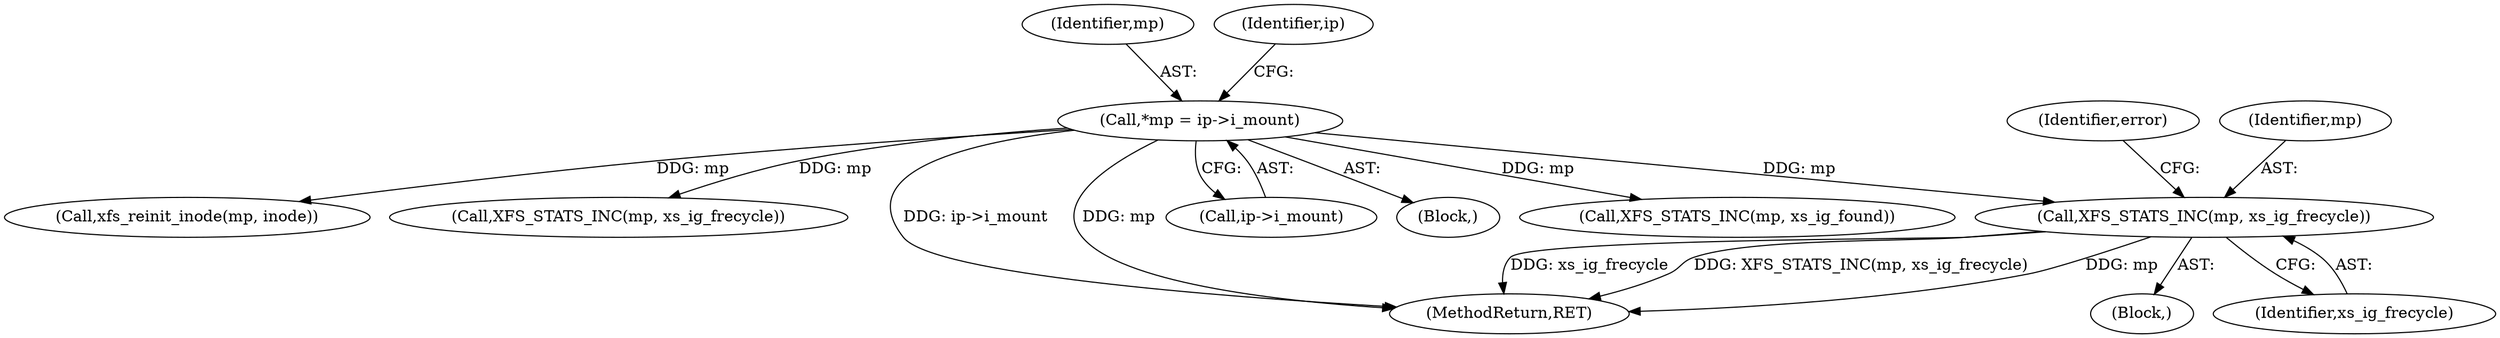 digraph "0_linux_afca6c5b2595fc44383919fba740c194b0b76aff@pointer" {
"1000157" [label="(Call,XFS_STATS_INC(mp, xs_ig_frecycle))"];
"1000118" [label="(Call,*mp = ip->i_mount)"];
"1000111" [label="(Block,)"];
"1000118" [label="(Call,*mp = ip->i_mount)"];
"1000341" [label="(Call,XFS_STATS_INC(mp, xs_ig_found))"];
"1000119" [label="(Identifier,mp)"];
"1000157" [label="(Call,XFS_STATS_INC(mp, xs_ig_frecycle))"];
"1000161" [label="(Identifier,error)"];
"1000127" [label="(Identifier,ip)"];
"1000205" [label="(Call,xfs_reinit_inode(mp, inode))"];
"1000158" [label="(Identifier,mp)"];
"1000138" [label="(Call,XFS_STATS_INC(mp, xs_ig_frecycle))"];
"1000159" [label="(Identifier,xs_ig_frecycle)"];
"1000355" [label="(MethodReturn,RET)"];
"1000120" [label="(Call,ip->i_mount)"];
"1000154" [label="(Block,)"];
"1000157" -> "1000154"  [label="AST: "];
"1000157" -> "1000159"  [label="CFG: "];
"1000158" -> "1000157"  [label="AST: "];
"1000159" -> "1000157"  [label="AST: "];
"1000161" -> "1000157"  [label="CFG: "];
"1000157" -> "1000355"  [label="DDG: xs_ig_frecycle"];
"1000157" -> "1000355"  [label="DDG: XFS_STATS_INC(mp, xs_ig_frecycle)"];
"1000157" -> "1000355"  [label="DDG: mp"];
"1000118" -> "1000157"  [label="DDG: mp"];
"1000118" -> "1000111"  [label="AST: "];
"1000118" -> "1000120"  [label="CFG: "];
"1000119" -> "1000118"  [label="AST: "];
"1000120" -> "1000118"  [label="AST: "];
"1000127" -> "1000118"  [label="CFG: "];
"1000118" -> "1000355"  [label="DDG: ip->i_mount"];
"1000118" -> "1000355"  [label="DDG: mp"];
"1000118" -> "1000138"  [label="DDG: mp"];
"1000118" -> "1000205"  [label="DDG: mp"];
"1000118" -> "1000341"  [label="DDG: mp"];
}
